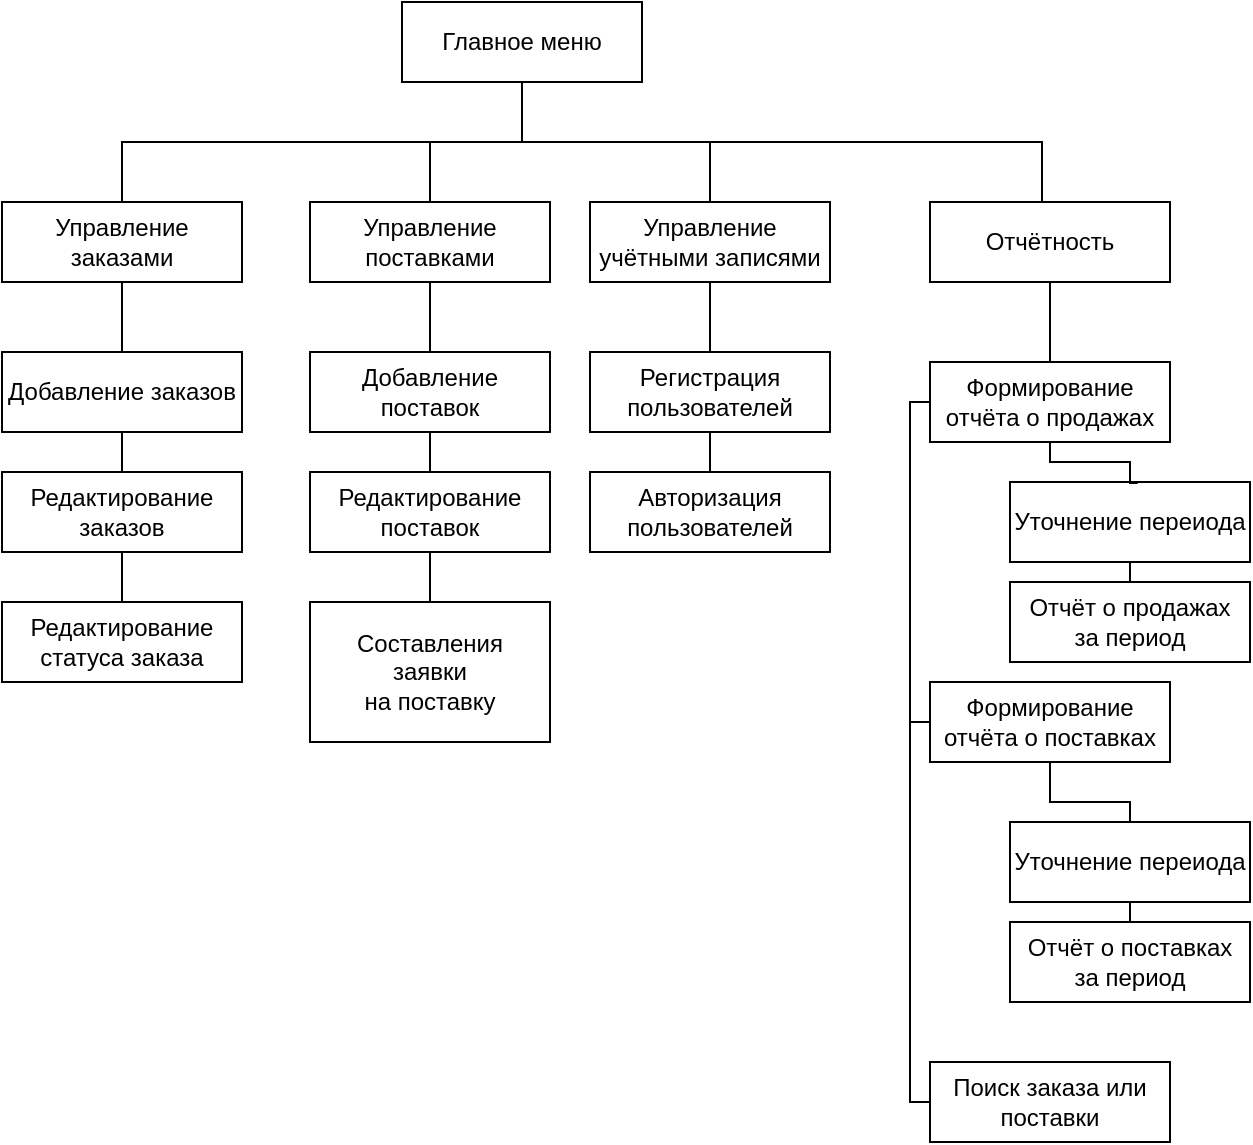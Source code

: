 <mxfile version="24.2.2" type="device">
  <diagram name="Page-1" id="CnT03TZ_5wsiOiCBk9uN">
    <mxGraphModel dx="1530" dy="911" grid="1" gridSize="10" guides="1" tooltips="1" connect="1" arrows="1" fold="1" page="1" pageScale="1" pageWidth="827" pageHeight="1169" math="0" shadow="0">
      <root>
        <mxCell id="0" />
        <mxCell id="1" parent="0" />
        <mxCell id="AhNV3txTKEynnAWxGbNM-18" style="edgeStyle=orthogonalEdgeStyle;rounded=0;orthogonalLoop=1;jettySize=auto;html=1;entryX=0.5;entryY=0;entryDx=0;entryDy=0;endArrow=none;endFill=0;" parent="1" source="AhNV3txTKEynnAWxGbNM-2" target="AhNV3txTKEynnAWxGbNM-3" edge="1">
          <mxGeometry relative="1" as="geometry">
            <Array as="points">
              <mxPoint x="520" y="480" />
              <mxPoint x="474" y="480" />
            </Array>
          </mxGeometry>
        </mxCell>
        <mxCell id="AhNV3txTKEynnAWxGbNM-22" style="edgeStyle=orthogonalEdgeStyle;rounded=0;orthogonalLoop=1;jettySize=auto;html=1;entryX=0.5;entryY=0;entryDx=0;entryDy=0;endArrow=none;endFill=0;" parent="1" source="AhNV3txTKEynnAWxGbNM-2" target="AhNV3txTKEynnAWxGbNM-21" edge="1">
          <mxGeometry relative="1" as="geometry">
            <Array as="points">
              <mxPoint x="520" y="480" />
              <mxPoint x="780" y="480" />
              <mxPoint x="780" y="510" />
            </Array>
          </mxGeometry>
        </mxCell>
        <mxCell id="gv22AO4PbtTH2eKs8vEe-2" style="edgeStyle=orthogonalEdgeStyle;rounded=0;orthogonalLoop=1;jettySize=auto;html=1;endArrow=none;endFill=0;" parent="1" source="AhNV3txTKEynnAWxGbNM-2" target="gv22AO4PbtTH2eKs8vEe-1" edge="1">
          <mxGeometry relative="1" as="geometry" />
        </mxCell>
        <mxCell id="JXf6hptWYM7NxtFVsDZX-8" style="edgeStyle=orthogonalEdgeStyle;rounded=0;orthogonalLoop=1;jettySize=auto;html=1;entryX=0.5;entryY=0;entryDx=0;entryDy=0;endArrow=none;endFill=0;" parent="1" source="AhNV3txTKEynnAWxGbNM-2" target="JXf6hptWYM7NxtFVsDZX-1" edge="1">
          <mxGeometry relative="1" as="geometry">
            <Array as="points">
              <mxPoint x="520" y="480" />
              <mxPoint x="320" y="480" />
            </Array>
          </mxGeometry>
        </mxCell>
        <mxCell id="AhNV3txTKEynnAWxGbNM-2" value="Главное меню" style="rounded=0;whiteSpace=wrap;html=1;" parent="1" vertex="1">
          <mxGeometry x="460" y="410" width="120" height="40" as="geometry" />
        </mxCell>
        <mxCell id="AhNV3txTKEynnAWxGbNM-45" style="edgeStyle=orthogonalEdgeStyle;rounded=0;orthogonalLoop=1;jettySize=auto;html=1;endArrow=none;endFill=0;" parent="1" source="AhNV3txTKEynnAWxGbNM-3" target="AhNV3txTKEynnAWxGbNM-39" edge="1">
          <mxGeometry relative="1" as="geometry" />
        </mxCell>
        <mxCell id="AhNV3txTKEynnAWxGbNM-3" value="Управление поставками" style="rounded=0;whiteSpace=wrap;html=1;" parent="1" vertex="1">
          <mxGeometry x="414" y="510" width="120" height="40" as="geometry" />
        </mxCell>
        <mxCell id="AhNV3txTKEynnAWxGbNM-34" style="edgeStyle=orthogonalEdgeStyle;rounded=0;orthogonalLoop=1;jettySize=auto;html=1;entryX=0.5;entryY=0;entryDx=0;entryDy=0;endArrow=none;endFill=0;" parent="1" source="AhNV3txTKEynnAWxGbNM-21" target="AhNV3txTKEynnAWxGbNM-23" edge="1">
          <mxGeometry relative="1" as="geometry" />
        </mxCell>
        <mxCell id="AhNV3txTKEynnAWxGbNM-21" value="Отчётность" style="rounded=0;whiteSpace=wrap;html=1;" parent="1" vertex="1">
          <mxGeometry x="724" y="510" width="120" height="40" as="geometry" />
        </mxCell>
        <mxCell id="AhNV3txTKEynnAWxGbNM-33" style="edgeStyle=orthogonalEdgeStyle;rounded=0;orthogonalLoop=1;jettySize=auto;html=1;entryX=0;entryY=0.5;entryDx=0;entryDy=0;endArrow=none;endFill=0;" parent="1" source="AhNV3txTKEynnAWxGbNM-23" target="AhNV3txTKEynnAWxGbNM-24" edge="1">
          <mxGeometry relative="1" as="geometry">
            <Array as="points">
              <mxPoint x="714" y="610" />
              <mxPoint x="714" y="770" />
            </Array>
          </mxGeometry>
        </mxCell>
        <mxCell id="AhNV3txTKEynnAWxGbNM-23" value="Формирование отчёта о продажах" style="rounded=0;whiteSpace=wrap;html=1;" parent="1" vertex="1">
          <mxGeometry x="724" y="590" width="120" height="40" as="geometry" />
        </mxCell>
        <mxCell id="AhNV3txTKEynnAWxGbNM-28" style="edgeStyle=orthogonalEdgeStyle;rounded=0;orthogonalLoop=1;jettySize=auto;html=1;entryX=0.5;entryY=0;entryDx=0;entryDy=0;endArrow=none;endFill=0;" parent="1" source="AhNV3txTKEynnAWxGbNM-24" target="AhNV3txTKEynnAWxGbNM-25" edge="1">
          <mxGeometry relative="1" as="geometry" />
        </mxCell>
        <mxCell id="gv22AO4PbtTH2eKs8vEe-23" style="edgeStyle=orthogonalEdgeStyle;rounded=0;orthogonalLoop=1;jettySize=auto;html=1;entryX=0;entryY=0.5;entryDx=0;entryDy=0;endArrow=none;endFill=0;" parent="1" source="AhNV3txTKEynnAWxGbNM-24" target="gv22AO4PbtTH2eKs8vEe-21" edge="1">
          <mxGeometry relative="1" as="geometry">
            <Array as="points">
              <mxPoint x="714" y="770" />
              <mxPoint x="714" y="960" />
            </Array>
          </mxGeometry>
        </mxCell>
        <mxCell id="AhNV3txTKEynnAWxGbNM-24" value="Формирование отчёта о поставках" style="rounded=0;whiteSpace=wrap;html=1;" parent="1" vertex="1">
          <mxGeometry x="724" y="750" width="120" height="40" as="geometry" />
        </mxCell>
        <mxCell id="AhNV3txTKEynnAWxGbNM-27" style="edgeStyle=orthogonalEdgeStyle;rounded=0;orthogonalLoop=1;jettySize=auto;html=1;entryX=0.5;entryY=0;entryDx=0;entryDy=0;endArrow=none;endFill=0;" parent="1" source="AhNV3txTKEynnAWxGbNM-25" target="AhNV3txTKEynnAWxGbNM-26" edge="1">
          <mxGeometry relative="1" as="geometry" />
        </mxCell>
        <mxCell id="AhNV3txTKEynnAWxGbNM-25" value="Уточнение переиода" style="rounded=0;whiteSpace=wrap;html=1;" parent="1" vertex="1">
          <mxGeometry x="764" y="820" width="120" height="40" as="geometry" />
        </mxCell>
        <mxCell id="AhNV3txTKEynnAWxGbNM-26" value="Отчёт о поставках&lt;br&gt;за период" style="rounded=0;whiteSpace=wrap;html=1;" parent="1" vertex="1">
          <mxGeometry x="764" y="870" width="120" height="40" as="geometry" />
        </mxCell>
        <mxCell id="AhNV3txTKEynnAWxGbNM-32" style="edgeStyle=orthogonalEdgeStyle;rounded=0;orthogonalLoop=1;jettySize=auto;html=1;entryX=0.5;entryY=0;entryDx=0;entryDy=0;endArrow=none;endFill=0;" parent="1" source="AhNV3txTKEynnAWxGbNM-29" target="AhNV3txTKEynnAWxGbNM-30" edge="1">
          <mxGeometry relative="1" as="geometry" />
        </mxCell>
        <mxCell id="AhNV3txTKEynnAWxGbNM-29" value="Уточнение переиода" style="rounded=0;whiteSpace=wrap;html=1;" parent="1" vertex="1">
          <mxGeometry x="764" y="650" width="120" height="40" as="geometry" />
        </mxCell>
        <mxCell id="AhNV3txTKEynnAWxGbNM-30" value="Отчёт о продажах &lt;br&gt;за период" style="rounded=0;whiteSpace=wrap;html=1;" parent="1" vertex="1">
          <mxGeometry x="764" y="700" width="120" height="40" as="geometry" />
        </mxCell>
        <mxCell id="AhNV3txTKEynnAWxGbNM-31" style="edgeStyle=orthogonalEdgeStyle;rounded=0;orthogonalLoop=1;jettySize=auto;html=1;entryX=0.532;entryY=0.012;entryDx=0;entryDy=0;entryPerimeter=0;endArrow=none;endFill=0;" parent="1" source="AhNV3txTKEynnAWxGbNM-23" target="AhNV3txTKEynnAWxGbNM-29" edge="1">
          <mxGeometry relative="1" as="geometry">
            <Array as="points">
              <mxPoint x="784" y="640" />
              <mxPoint x="824" y="640" />
              <mxPoint x="824" y="651" />
            </Array>
          </mxGeometry>
        </mxCell>
        <mxCell id="AhNV3txTKEynnAWxGbNM-41" style="edgeStyle=orthogonalEdgeStyle;rounded=0;orthogonalLoop=1;jettySize=auto;html=1;entryX=0;entryY=0.5;entryDx=0;entryDy=0;endArrow=none;endFill=0;" parent="1" source="AhNV3txTKEynnAWxGbNM-39" target="AhNV3txTKEynnAWxGbNM-40" edge="1">
          <mxGeometry relative="1" as="geometry">
            <Array as="points">
              <mxPoint x="474" y="650" />
            </Array>
          </mxGeometry>
        </mxCell>
        <mxCell id="AhNV3txTKEynnAWxGbNM-39" value="Добавление поставок" style="rounded=0;whiteSpace=wrap;html=1;" parent="1" vertex="1">
          <mxGeometry x="414" y="585" width="120" height="40" as="geometry" />
        </mxCell>
        <mxCell id="gv22AO4PbtTH2eKs8vEe-20" style="edgeStyle=orthogonalEdgeStyle;rounded=0;orthogonalLoop=1;jettySize=auto;html=1;endArrow=none;endFill=0;" parent="1" source="AhNV3txTKEynnAWxGbNM-40" target="gv22AO4PbtTH2eKs8vEe-19" edge="1">
          <mxGeometry relative="1" as="geometry" />
        </mxCell>
        <mxCell id="AhNV3txTKEynnAWxGbNM-40" value="Редактирование&lt;br&gt;поставок" style="rounded=0;whiteSpace=wrap;html=1;" parent="1" vertex="1">
          <mxGeometry x="414" y="645" width="120" height="40" as="geometry" />
        </mxCell>
        <mxCell id="gv22AO4PbtTH2eKs8vEe-5" style="edgeStyle=orthogonalEdgeStyle;rounded=0;orthogonalLoop=1;jettySize=auto;html=1;entryX=0.5;entryY=0;entryDx=0;entryDy=0;endArrow=none;endFill=0;" parent="1" source="gv22AO4PbtTH2eKs8vEe-1" target="gv22AO4PbtTH2eKs8vEe-3" edge="1">
          <mxGeometry relative="1" as="geometry" />
        </mxCell>
        <mxCell id="gv22AO4PbtTH2eKs8vEe-1" value="Управление учётными записями" style="rounded=0;whiteSpace=wrap;html=1;" parent="1" vertex="1">
          <mxGeometry x="554" y="510" width="120" height="40" as="geometry" />
        </mxCell>
        <mxCell id="gv22AO4PbtTH2eKs8vEe-6" style="edgeStyle=orthogonalEdgeStyle;rounded=0;orthogonalLoop=1;jettySize=auto;html=1;endArrow=none;endFill=0;" parent="1" source="gv22AO4PbtTH2eKs8vEe-3" target="gv22AO4PbtTH2eKs8vEe-4" edge="1">
          <mxGeometry relative="1" as="geometry" />
        </mxCell>
        <mxCell id="gv22AO4PbtTH2eKs8vEe-3" value="Регистрация пользователей" style="rounded=0;whiteSpace=wrap;html=1;" parent="1" vertex="1">
          <mxGeometry x="554" y="585" width="120" height="40" as="geometry" />
        </mxCell>
        <mxCell id="gv22AO4PbtTH2eKs8vEe-4" value="Авторизация пользователей" style="rounded=0;whiteSpace=wrap;html=1;" parent="1" vertex="1">
          <mxGeometry x="554" y="645" width="120" height="40" as="geometry" />
        </mxCell>
        <mxCell id="gv22AO4PbtTH2eKs8vEe-19" value="Составления &lt;br&gt;заявки &lt;br&gt;на поставку" style="rounded=0;whiteSpace=wrap;html=1;" parent="1" vertex="1">
          <mxGeometry x="414" y="710" width="120" height="70" as="geometry" />
        </mxCell>
        <mxCell id="gv22AO4PbtTH2eKs8vEe-21" value="Поиск заказа или поставки" style="rounded=0;whiteSpace=wrap;html=1;" parent="1" vertex="1">
          <mxGeometry x="724" y="940" width="120" height="40" as="geometry" />
        </mxCell>
        <mxCell id="JXf6hptWYM7NxtFVsDZX-6" style="edgeStyle=orthogonalEdgeStyle;rounded=0;orthogonalLoop=1;jettySize=auto;html=1;entryX=0.5;entryY=0;entryDx=0;entryDy=0;endArrow=none;endFill=0;" parent="1" source="JXf6hptWYM7NxtFVsDZX-1" target="JXf6hptWYM7NxtFVsDZX-4" edge="1">
          <mxGeometry relative="1" as="geometry" />
        </mxCell>
        <mxCell id="JXf6hptWYM7NxtFVsDZX-1" value="Управление заказами" style="rounded=0;whiteSpace=wrap;html=1;" parent="1" vertex="1">
          <mxGeometry x="260" y="510" width="120" height="40" as="geometry" />
        </mxCell>
        <mxCell id="JXf6hptWYM7NxtFVsDZX-7" style="edgeStyle=orthogonalEdgeStyle;rounded=0;orthogonalLoop=1;jettySize=auto;html=1;entryX=0.5;entryY=0;entryDx=0;entryDy=0;endArrow=none;endFill=0;" parent="1" source="JXf6hptWYM7NxtFVsDZX-4" target="JXf6hptWYM7NxtFVsDZX-5" edge="1">
          <mxGeometry relative="1" as="geometry" />
        </mxCell>
        <mxCell id="JXf6hptWYM7NxtFVsDZX-4" value="Добавление заказов" style="rounded=0;whiteSpace=wrap;html=1;" parent="1" vertex="1">
          <mxGeometry x="260" y="585" width="120" height="40" as="geometry" />
        </mxCell>
        <mxCell id="9sShcboZ7i9K6UuHywzx-2" style="edgeStyle=orthogonalEdgeStyle;rounded=0;orthogonalLoop=1;jettySize=auto;html=1;entryX=0.5;entryY=0;entryDx=0;entryDy=0;endArrow=none;endFill=0;" parent="1" source="JXf6hptWYM7NxtFVsDZX-5" target="9sShcboZ7i9K6UuHywzx-1" edge="1">
          <mxGeometry relative="1" as="geometry" />
        </mxCell>
        <mxCell id="JXf6hptWYM7NxtFVsDZX-5" value="Редактирование&lt;br&gt;заказов" style="rounded=0;whiteSpace=wrap;html=1;" parent="1" vertex="1">
          <mxGeometry x="260" y="645" width="120" height="40" as="geometry" />
        </mxCell>
        <mxCell id="9sShcboZ7i9K6UuHywzx-1" value="Редактирование&lt;br&gt;статуса заказа" style="rounded=0;whiteSpace=wrap;html=1;" parent="1" vertex="1">
          <mxGeometry x="260" y="710" width="120" height="40" as="geometry" />
        </mxCell>
      </root>
    </mxGraphModel>
  </diagram>
</mxfile>

